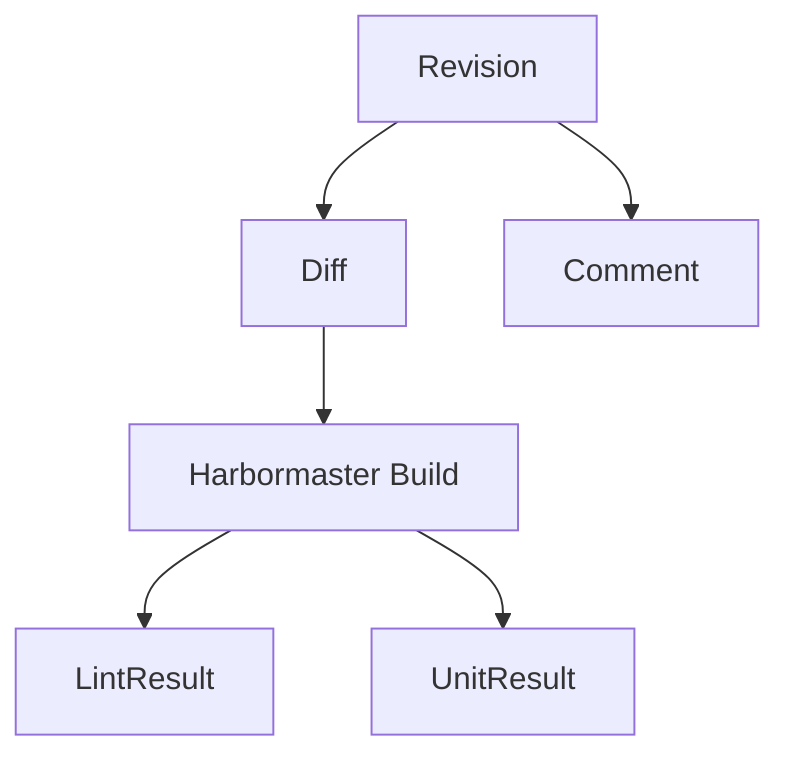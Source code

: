 graph TD
	Revision --> Diff
  Revision --> Comment
  Diff --> build[Harbormaster Build]
  build --> LintResult
  build --> UnitResult